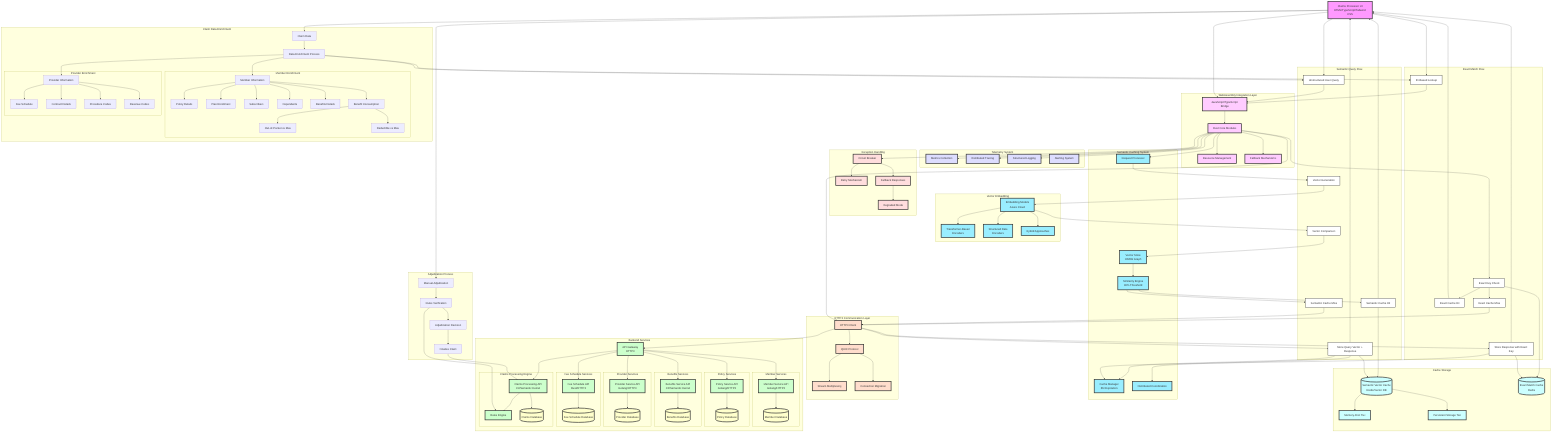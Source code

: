 flowchart TD
    %% Main Components with Semantic Velocity Framework
    UI[Claims Processor UI\nHTML/TypeScript/Tailwind CSS]
    
    %% WebAssembly Integration Layer
    subgraph WASM["WebAssembly Integration Layer"]
        WASM_BRIDGE[JavaScript/TypeScript Bridge]
        RUST_CORE[Rust Core Modules]
        WASM_RESOURCE[Resource Management]
        WASM_FALLBACK[Fallback Mechanisms]
    end
    
    %% Semantic Caching System
    subgraph SCS["Semantic Caching System"]
        REQ_PROC[Request Processor]
        VECTOR_STORE[Vector Store\nHNSW Graph]
        SIM_ENGINE[Similarity Engine\n90% Threshold]
        CACHE_MGR[Cache Manager\n6hr Expiration]
        DIST_COORD[Distributed Coordination]
    end
    
    %% Vector Embedding
    subgraph VE["Vector Embedding"]
        EM_MODELS[Embedding Models\nAzure Cloud]
        TRANSFORMER[Transformer-Based\nEncoders]
        STRUCT_ENC[Structured Data\nEncoders]
        HYBRID_ENC[Hybrid Approaches]
    end
    
    %% Cache Storage
    subgraph CS["Cache Storage"]
        SEMANTIC_CACHE[(Semantic Vector Cache\nRedis/Vector DB)]
        EXACT_CACHE[(Exact Match Cache\nRedis)]
        MEM_TIER[Memory-First Tier]
        DISK_TIER[Persistent Storage Tier]
    end
    
    %% HTTP3 Communication Layer
    subgraph HTTP3["HTTP3 Communication Layer"]
        HTTP3_CLIENT[HTTP3 Client]
        QUIC[QUIC Protocol]
        STREAM_MUX[Stream Multiplexing]
        CONN_MIGR[Connection Migration]
    end
    
    %% Backend Services
    subgraph BS["Backend Services"]
        API_GW[API Gateway\nHTTP3]
        
        subgraph MS["Member Services"]
            MS_API[Member Service API\nGolang/HTTP3]
            MS_DB[(Member Database)]
        end
        
        subgraph PS["Policy Services"]
            PS_API[Policy Service API\nGolang/HTTP3]
            PS_DB[(Policy Database)]
        end
        
        subgraph BNS["Benefits Services"]
            BS_API[Benefits Service API\nC#/Semantic Kernel]
            BS_DB[(Benefits Database)]
        end
        
        subgraph PVS["Provider Services"]
            PV_API[Provider Service API\nGolang/HTTP3]
            PV_DB[(Provider Database)]
        end
        
        subgraph FSS["Fee Schedule Services"]
            FS_API[Fee Schedule API\nRust/HTTP3]
            FS_DB[(Fee Schedule Database)]
        end
        
        subgraph CPE["Claims Processing Engine"]
            CP_API[Claims Processing API\nC#/Semantic Kernel]
            CP_RULES[Rules Engine]
            CP_DB[(Claims Database)]
        end
    end
    
    %% Telemetry and Exception Handling
    subgraph TS["Telemetry System"]
        METRICS[Metrics Collection]
        TRACING[Distributed Tracing]
        LOGGING[Structured Logging]
        ALERTS[Alerting System]
    end
    
    subgraph EH["Exception Handling"]
        CIRCUIT[Circuit Breaker]
        RETRY[Retry Mechanism]
        FALLBACK[Fallback Responses]
        DEGRADED[Degraded Mode]
    end
    
    %% Semantic Query Flow
    subgraph SQF["Semantic Query Flow"]
        UNSTRUCTURED[Unstructured User Query]
        VECTOR_GEN[Vector Generation]
        VECTOR_COMPARE[Vector Comparison]
        SEM_HIT[Semantic Cache Hit]
        SEM_MISS[Semantic Cache Miss]
        STORE_VECTOR[Store Query Vector + Response]
    end
    
    %% Exact Match Flow
    subgraph EMF["Exact Match Flow"]
        ID_LOOKUP[ID-Based Lookup]
        KEY_CHECK[Exact Key Check]
        EXACT_HIT[Exact Cache Hit]
        EXACT_MISS[Exact Cache Miss]
        STORE_EXACT[Store Response with Exact Key]
    end
    
    %% Claim Data Enrichment
    subgraph CDE["Claim Data Enrichment"]
        CLAIM[Claim Data]
        ENRICH[Data Enrichment Process]
        
        subgraph ME["Member Enrichment"]
            MEM_INFO[Member Information]
            POLICY[Policy Details]
            PLAN[Plan Enrollment]
            SUBS[Subscribers]
            DEP[Dependents]
            BEN[Benefits Details]
            CONSUMPTION[Benefit Consumption]
            OOP[Out-of-Pocket vs Max]
            DED[Deductible vs Max]
        end
        
        subgraph PE["Provider Enrichment"]
            PROV_INFO[Provider Information]
            FEE[Fee Schedule]
            CONTRACT[Contract Details]
            PROC_CODES[Procedure Codes]
            REV_CODES[Revenue Codes]
        end
    end
    
    %% Adjudication Process
    subgraph AP["Adjudication Process"]
        ADJUDICATE[Manual Adjudication]
        DECISION[Adjudication Decision]
        RULES_CHECK[Rules Verification]
        FINALIZE[Finalize Claim]
    end
    
    %% Main Flow Connections
    UI --> WASM_BRIDGE
    WASM_BRIDGE --> RUST_CORE
    RUST_CORE --> WASM_RESOURCE
    RUST_CORE --> WASM_FALLBACK
    RUST_CORE --> REQ_PROC
    RUST_CORE --> HTTP3_CLIENT
    
    %% HTTP3 Flow
    HTTP3_CLIENT --> QUIC
    QUIC --> STREAM_MUX
    QUIC --> CONN_MIGR
    HTTP3_CLIENT --> API_GW
    
    %% Backend Connections
    API_GW --> MS_API
    API_GW --> PS_API
    API_GW --> BS_API
    API_GW --> PV_API
    API_GW --> FS_API
    API_GW --> CP_API
    MS_API --> MS_DB
    PS_API --> PS_DB
    BS_API --> BS_DB
    PV_API --> PV_DB
    FS_API --> FS_DB
    CP_API --> CP_DB
    CP_API --> CP_RULES
    
    %% Semantic Caching Flow
    UI --> UNSTRUCTURED
    UNSTRUCTURED --> WASM_BRIDGE
    REQ_PROC --> VECTOR_GEN
    VECTOR_GEN --> EM_MODELS
    EM_MODELS --> TRANSFORMER
    EM_MODELS --> STRUCT_ENC
    EM_MODELS --> HYBRID_ENC
    EM_MODELS --> VECTOR_COMPARE
    VECTOR_COMPARE --> VECTOR_STORE
    VECTOR_STORE --> SIM_ENGINE
    SIM_ENGINE --> SEM_HIT
    SIM_ENGINE --> SEM_MISS
    SEM_HIT --> SEMANTIC_CACHE
    SEMANTIC_CACHE --> MEM_TIER
    SEMANTIC_CACHE --> DISK_TIER
    SEM_HIT --> UI
    SEM_MISS --> HTTP3_CLIENT
    HTTP3_CLIENT --> STORE_VECTOR
    STORE_VECTOR --> CACHE_MGR
    STORE_VECTOR --> DIST_COORD
    STORE_VECTOR --> SEMANTIC_CACHE
    STORE_VECTOR --> UI
    
    %% Exact Match Caching Flow
    UI --> ID_LOOKUP
    ID_LOOKUP --> WASM_BRIDGE
    RUST_CORE --> KEY_CHECK
    KEY_CHECK --> EXACT_CACHE
    KEY_CHECK --> EXACT_HIT
    KEY_CHECK --> EXACT_MISS
    EXACT_HIT --> UI
    EXACT_MISS --> HTTP3_CLIENT
    HTTP3_CLIENT --> STORE_EXACT
    STORE_EXACT --> CACHE_MGR
    STORE_EXACT --> EXACT_CACHE
    STORE_EXACT --> UI
    
    %% Claims Processing Flow
    UI --> CLAIM
    CLAIM --> ENRICH
    ENRICH --> MEM_INFO
    MEM_INFO --> POLICY
    MEM_INFO --> PLAN
    MEM_INFO --> SUBS
    MEM_INFO --> DEP
    MEM_INFO --> BEN
    MEM_INFO --> CONSUMPTION
    CONSUMPTION --> OOP
    CONSUMPTION --> DED
    
    ENRICH --> PROV_INFO
    PROV_INFO --> FEE
    PROV_INFO --> CONTRACT
    PROV_INFO --> PROC_CODES
    PROV_INFO --> REV_CODES
    
    ENRICH --> ID_LOOKUP
    ENRICH --> UNSTRUCTURED
    
    UI --> ADJUDICATE
    ADJUDICATE --> RULES_CHECK
    RULES_CHECK --> CP_RULES
    RULES_CHECK --> DECISION
    DECISION --> FINALIZE
    FINALIZE --> CP_API
    
    %% Telemetry and Exception Handling
    RUST_CORE --> METRICS
    RUST_CORE --> TRACING
    RUST_CORE --> LOGGING
    RUST_CORE --> CIRCUIT
    CIRCUIT --> RETRY
    CIRCUIT --> FALLBACK
    FALLBACK --> DEGRADED
    
    %% Style Definitions
    classDef frontend fill:#f9f,stroke:#333,stroke-width:4px
    classDef wasm fill:#fcf,stroke:#333,stroke-width:4px
    classDef cache fill:#cff,stroke:#333,stroke-width:4px
    classDef vector fill:#9ef,stroke:#333,stroke-width:4px
    classDef backend fill:#cfc,stroke:#333,stroke-width:4px
    classDef database fill:#ffc,stroke:#333,stroke-width:4px
    classDef http3 fill:#fdc,stroke:#333,stroke-width:4px
    classDef telemetry fill:#ddf,stroke:#333,stroke-width:4px
    classDef exception fill:#fdd,stroke:#333,stroke-width:4px
    classDef flow fill:#fff,stroke:#333,stroke-width:2px
    
    %% Apply Styles
    class UI frontend
    class WASM_BRIDGE,RUST_CORE,WASM_RESOURCE,WASM_FALLBACK wasm
    class SEMANTIC_CACHE,EXACT_CACHE,MEM_TIER,DISK_TIER cache
    class REQ_PROC,VECTOR_STORE,SIM_ENGINE,CACHE_MGR,DIST_COORD,EM_MODELS,TRANSFORMER,STRUCT_ENC,HYBRID_ENC vector
    class API_GW,MS_API,PS_API,BS_API,PV_API,FS_API,CP_API,CP_RULES backend
    class MS_DB,PS_DB,BS_DB,PV_DB,FS_DB,CP_DB database
    class HTTP3_CLIENT,QUIC,STREAM_MUX,CONN_MIGR http3
    class METRICS,TRACING,LOGGING,ALERTS telemetry
    class CIRCUIT,RETRY,FALLBACK,DEGRADED exception
    class UNSTRUCTURED,VECTOR_GEN,VECTOR_COMPARE,SEM_HIT,SEM_MISS,STORE_VECTOR,ID_LOOKUP,KEY_CHECK,EXACT_HIT,EXACT_MISS,STORE_EXACT flow